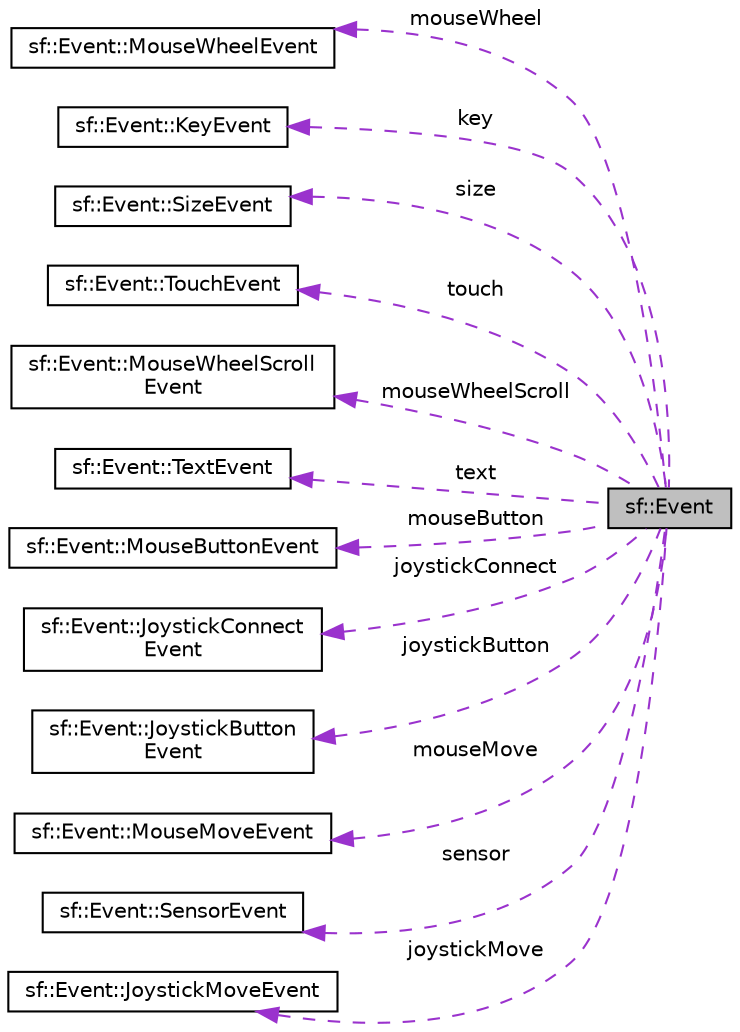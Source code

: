 digraph "sf::Event"
{
  edge [fontname="Helvetica",fontsize="10",labelfontname="Helvetica",labelfontsize="10"];
  node [fontname="Helvetica",fontsize="10",shape=record];
  rankdir="LR";
  Node1 [label="sf::Event",height=0.2,width=0.4,color="black", fillcolor="grey75", style="filled", fontcolor="black"];
  Node2 -> Node1 [dir="back",color="darkorchid3",fontsize="10",style="dashed",label=" mouseWheel" ,fontname="Helvetica"];
  Node2 [label="sf::Event::MouseWheelEvent",height=0.2,width=0.4,color="black", fillcolor="white", style="filled",URL="$structsf_1_1_event_1_1_mouse_wheel_event.html",tooltip="Mouse wheel events parameters (MouseWheelMoved) "];
  Node3 -> Node1 [dir="back",color="darkorchid3",fontsize="10",style="dashed",label=" key" ,fontname="Helvetica"];
  Node3 [label="sf::Event::KeyEvent",height=0.2,width=0.4,color="black", fillcolor="white", style="filled",URL="$structsf_1_1_event_1_1_key_event.html",tooltip="Keyboard event parameters (KeyPressed, KeyReleased) "];
  Node4 -> Node1 [dir="back",color="darkorchid3",fontsize="10",style="dashed",label=" size" ,fontname="Helvetica"];
  Node4 [label="sf::Event::SizeEvent",height=0.2,width=0.4,color="black", fillcolor="white", style="filled",URL="$structsf_1_1_event_1_1_size_event.html",tooltip="Size events parameters (Resized) "];
  Node5 -> Node1 [dir="back",color="darkorchid3",fontsize="10",style="dashed",label=" touch" ,fontname="Helvetica"];
  Node5 [label="sf::Event::TouchEvent",height=0.2,width=0.4,color="black", fillcolor="white", style="filled",URL="$structsf_1_1_event_1_1_touch_event.html",tooltip="Touch events parameters (TouchBegan, TouchMoved, TouchEnded) "];
  Node6 -> Node1 [dir="back",color="darkorchid3",fontsize="10",style="dashed",label=" mouseWheelScroll" ,fontname="Helvetica"];
  Node6 [label="sf::Event::MouseWheelScroll\lEvent",height=0.2,width=0.4,color="black", fillcolor="white", style="filled",URL="$structsf_1_1_event_1_1_mouse_wheel_scroll_event.html",tooltip="Mouse wheel events parameters (MouseWheelScrolled) "];
  Node7 -> Node1 [dir="back",color="darkorchid3",fontsize="10",style="dashed",label=" text" ,fontname="Helvetica"];
  Node7 [label="sf::Event::TextEvent",height=0.2,width=0.4,color="black", fillcolor="white", style="filled",URL="$structsf_1_1_event_1_1_text_event.html",tooltip="Text event parameters (TextEntered) "];
  Node8 -> Node1 [dir="back",color="darkorchid3",fontsize="10",style="dashed",label=" mouseButton" ,fontname="Helvetica"];
  Node8 [label="sf::Event::MouseButtonEvent",height=0.2,width=0.4,color="black", fillcolor="white", style="filled",URL="$structsf_1_1_event_1_1_mouse_button_event.html",tooltip="Mouse buttons events parameters (MouseButtonPressed, MouseButtonReleased) "];
  Node9 -> Node1 [dir="back",color="darkorchid3",fontsize="10",style="dashed",label=" joystickConnect" ,fontname="Helvetica"];
  Node9 [label="sf::Event::JoystickConnect\lEvent",height=0.2,width=0.4,color="black", fillcolor="white", style="filled",URL="$structsf_1_1_event_1_1_joystick_connect_event.html",tooltip="Joystick connection events parameters (JoystickConnected, JoystickDisconnected) "];
  Node10 -> Node1 [dir="back",color="darkorchid3",fontsize="10",style="dashed",label=" joystickButton" ,fontname="Helvetica"];
  Node10 [label="sf::Event::JoystickButton\lEvent",height=0.2,width=0.4,color="black", fillcolor="white", style="filled",URL="$structsf_1_1_event_1_1_joystick_button_event.html",tooltip="Joystick buttons events parameters (JoystickButtonPressed, JoystickButtonReleased) ..."];
  Node11 -> Node1 [dir="back",color="darkorchid3",fontsize="10",style="dashed",label=" mouseMove" ,fontname="Helvetica"];
  Node11 [label="sf::Event::MouseMoveEvent",height=0.2,width=0.4,color="black", fillcolor="white", style="filled",URL="$structsf_1_1_event_1_1_mouse_move_event.html",tooltip="Mouse move event parameters (MouseMoved) "];
  Node12 -> Node1 [dir="back",color="darkorchid3",fontsize="10",style="dashed",label=" sensor" ,fontname="Helvetica"];
  Node12 [label="sf::Event::SensorEvent",height=0.2,width=0.4,color="black", fillcolor="white", style="filled",URL="$structsf_1_1_event_1_1_sensor_event.html",tooltip="Sensor event parameters (SensorChanged) "];
  Node13 -> Node1 [dir="back",color="darkorchid3",fontsize="10",style="dashed",label=" joystickMove" ,fontname="Helvetica"];
  Node13 [label="sf::Event::JoystickMoveEvent",height=0.2,width=0.4,color="black", fillcolor="white", style="filled",URL="$structsf_1_1_event_1_1_joystick_move_event.html",tooltip="Joystick axis move event parameters (JoystickMoved) "];
}
